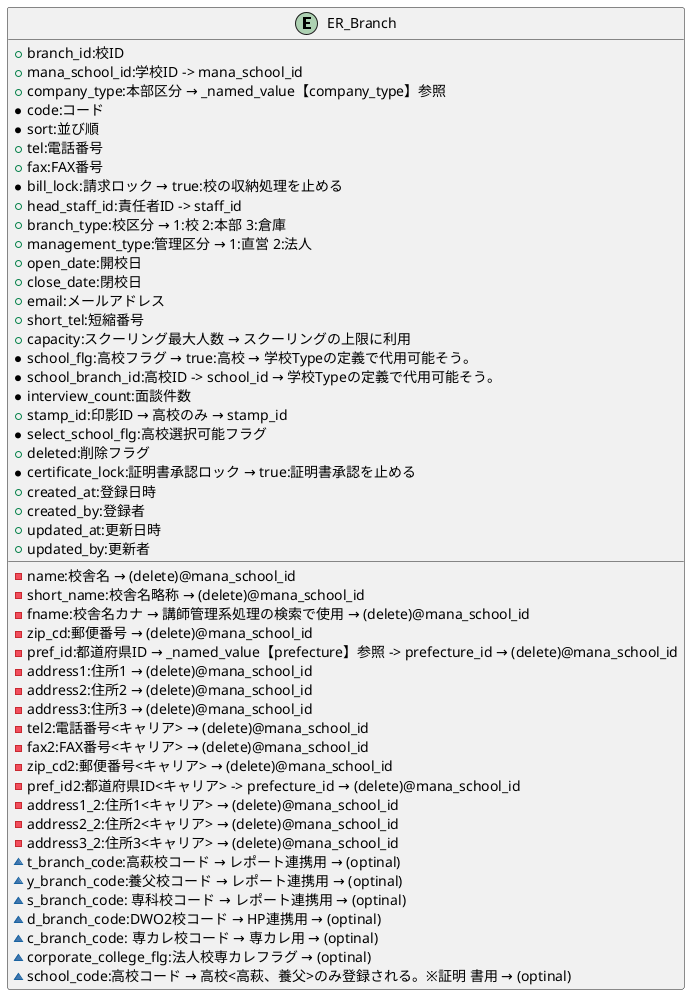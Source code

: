 @startuml

entity "ER_Branch" {
    + branch_id:校ID
    + mana_school_id:学校ID -> mana_school_id
    + company_type:本部区分 → _named_value【company_type】参照
    * code:コード
    * sort:並び順
    - name:校舎名 → (delete)@mana_school_id
    - short_name:校舎名略称 → (delete)@mana_school_id
    - fname:校舎名カナ → 講師管理系処理の検索で使用 → (delete)@mana_school_id
    + tel:電話番号
    + fax:FAX番号
    - zip_cd:郵便番号 → (delete)@mana_school_id
    - pref_id:都道府県ID → _named_value【prefecture】参照 -> prefecture_id → (delete)@mana_school_id
    - address1:住所1 → (delete)@mana_school_id
    - address2:住所2 → (delete)@mana_school_id
    - address3:住所3 → (delete)@mana_school_id
    - tel2:電話番号<キャリア> → (delete)@mana_school_id
    - fax2:FAX番号<キャリア> → (delete)@mana_school_id
    - zip_cd2:郵便番号<キャリア> → (delete)@mana_school_id
    - pref_id2:都道府県ID<キャリア> -> prefecture_id → (delete)@mana_school_id
    - address1_2:住所1<キャリア> → (delete)@mana_school_id
    - address2_2:住所2<キャリア> → (delete)@mana_school_id
    - address3_2:住所3<キャリア> → (delete)@mana_school_id
    * bill_lock:請求ロック → true:校の収納処理を止める
    + head_staff_id:責任者ID -> staff_id
    + branch_type:校区分 → 1:校 2:本部 3:倉庫
    + management_type:管理区分 → 1:直営 2:法人
    + open_date:開校日
    + close_date:閉校日
    + email:メールアドレス
    + short_tel:短縮番号
    + capacity:スクーリング最大人数 → スクーリングの上限に利用
    * school_flg:高校フラグ → true:高校 → 学校Typeの定義で代用可能そう。
    * school_branch_id:高校ID -> school_id → 学校Typeの定義で代用可能そう。
    * interview_count:面談件数
    + stamp_id:印影ID → 高校のみ → stamp_id
    * select_school_flg:高校選択可能フラグ
    ~ t_branch_code:高萩校コード → レポート連携用 → (optinal)
    ~ y_branch_code:養父校コード → レポート連携用 → (optinal)
    ~ s_branch_code: 専科校コード → レポート連携用 → (optinal)
    ~ d_branch_code:DWO2校コード → HP連携用 → (optinal)
    ~ c_branch_code: 専カレ校コード → 専カレ用 → (optinal)
    ~ corporate_college_flg:法人校専カレフラグ → (optinal)
    ~ school_code:高校コード → 高校<高萩、養父>のみ登録される。※証明 書用 → (optinal)
    + deleted:削除フラグ
    * certificate_lock:証明書承認ロック → true:証明書承認を止める
    + created_at:登録日時
    + created_by:登録者
    + updated_at:更新日時
    + updated_by:更新者
}

@enduml